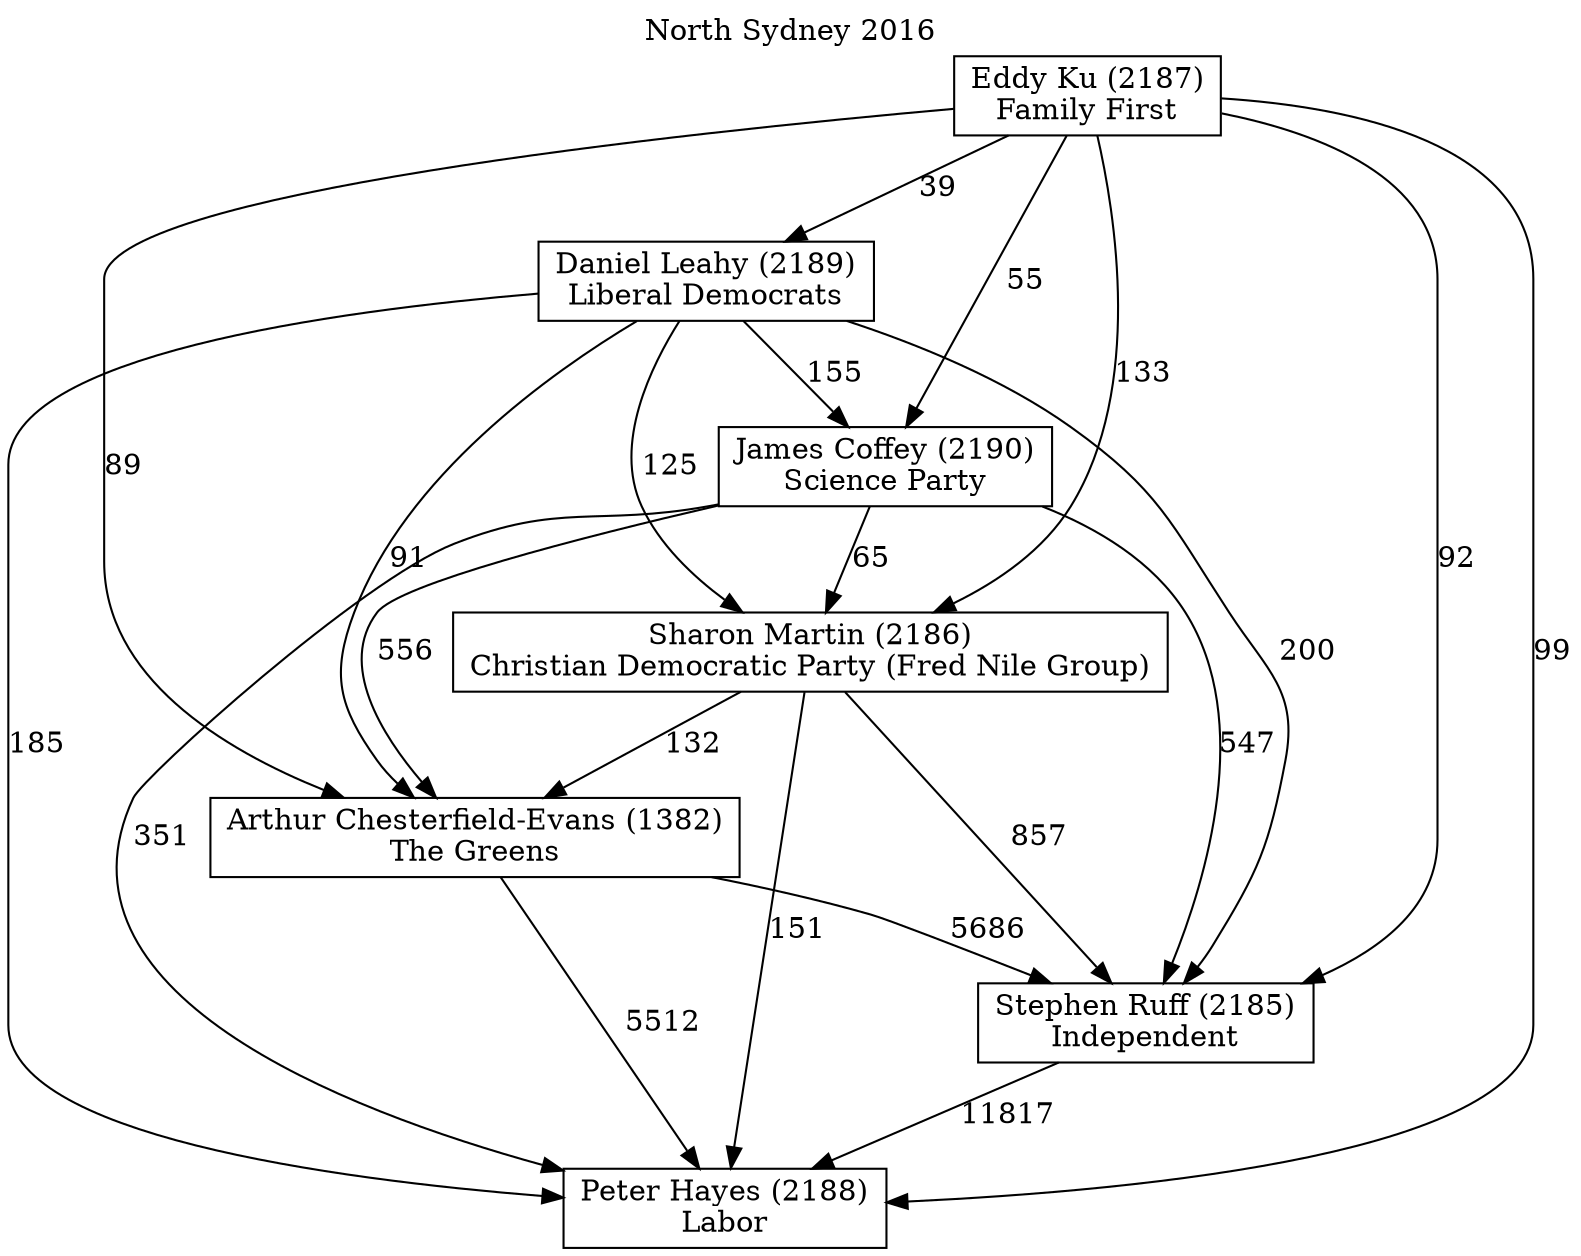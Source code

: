 // House preference flow
digraph "Peter Hayes (2188)_North Sydney_2016" {
	graph [label="North Sydney 2016" labelloc=t mclimit=10]
	node [shape=box]
	"Arthur Chesterfield-Evans (1382)" [label="Arthur Chesterfield-Evans (1382)
The Greens"]
	"Daniel Leahy (2189)" [label="Daniel Leahy (2189)
Liberal Democrats"]
	"Eddy Ku (2187)" [label="Eddy Ku (2187)
Family First"]
	"James Coffey (2190)" [label="James Coffey (2190)
Science Party"]
	"Peter Hayes (2188)" [label="Peter Hayes (2188)
Labor"]
	"Sharon Martin (2186)" [label="Sharon Martin (2186)
Christian Democratic Party (Fred Nile Group)"]
	"Stephen Ruff (2185)" [label="Stephen Ruff (2185)
Independent"]
	"Arthur Chesterfield-Evans (1382)" -> "Peter Hayes (2188)" [label=5512]
	"Arthur Chesterfield-Evans (1382)" -> "Stephen Ruff (2185)" [label=5686]
	"Daniel Leahy (2189)" -> "Arthur Chesterfield-Evans (1382)" [label=91]
	"Daniel Leahy (2189)" -> "James Coffey (2190)" [label=155]
	"Daniel Leahy (2189)" -> "Peter Hayes (2188)" [label=185]
	"Daniel Leahy (2189)" -> "Sharon Martin (2186)" [label=125]
	"Daniel Leahy (2189)" -> "Stephen Ruff (2185)" [label=200]
	"Eddy Ku (2187)" -> "Arthur Chesterfield-Evans (1382)" [label=89]
	"Eddy Ku (2187)" -> "Daniel Leahy (2189)" [label=39]
	"Eddy Ku (2187)" -> "James Coffey (2190)" [label=55]
	"Eddy Ku (2187)" -> "Peter Hayes (2188)" [label=99]
	"Eddy Ku (2187)" -> "Sharon Martin (2186)" [label=133]
	"Eddy Ku (2187)" -> "Stephen Ruff (2185)" [label=92]
	"James Coffey (2190)" -> "Arthur Chesterfield-Evans (1382)" [label=556]
	"James Coffey (2190)" -> "Peter Hayes (2188)" [label=351]
	"James Coffey (2190)" -> "Sharon Martin (2186)" [label=65]
	"James Coffey (2190)" -> "Stephen Ruff (2185)" [label=547]
	"Sharon Martin (2186)" -> "Arthur Chesterfield-Evans (1382)" [label=132]
	"Sharon Martin (2186)" -> "Peter Hayes (2188)" [label=151]
	"Sharon Martin (2186)" -> "Stephen Ruff (2185)" [label=857]
	"Stephen Ruff (2185)" -> "Peter Hayes (2188)" [label=11817]
}
